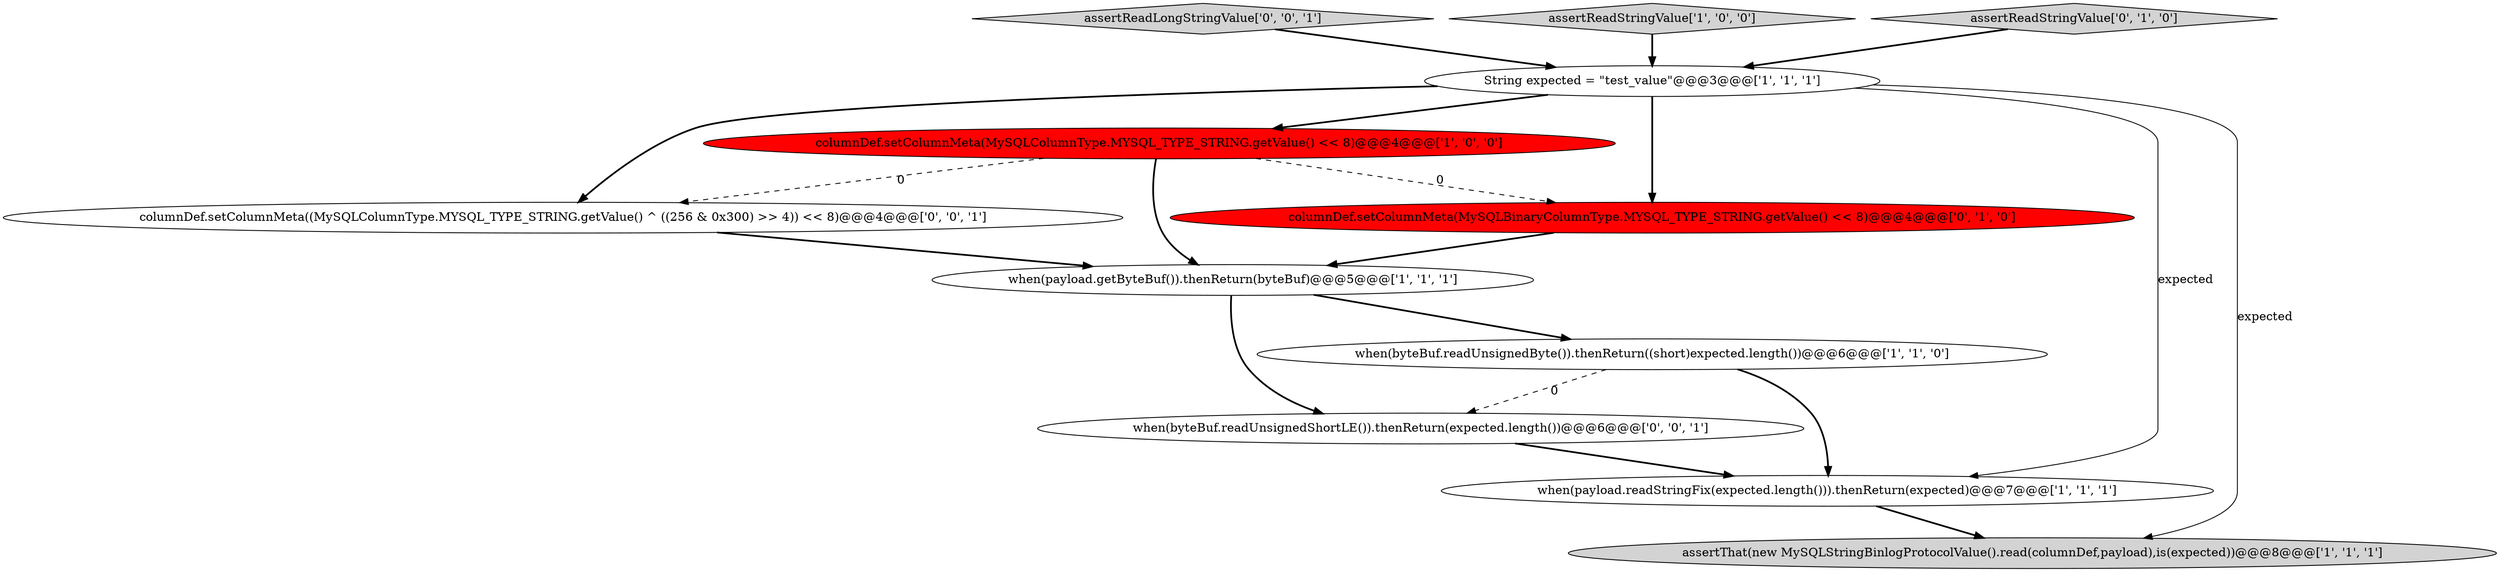 digraph {
1 [style = filled, label = "when(payload.readStringFix(expected.length())).thenReturn(expected)@@@7@@@['1', '1', '1']", fillcolor = white, shape = ellipse image = "AAA0AAABBB1BBB"];
5 [style = filled, label = "when(byteBuf.readUnsignedByte()).thenReturn((short)expected.length())@@@6@@@['1', '1', '0']", fillcolor = white, shape = ellipse image = "AAA0AAABBB1BBB"];
7 [style = filled, label = "columnDef.setColumnMeta(MySQLBinaryColumnType.MYSQL_TYPE_STRING.getValue() << 8)@@@4@@@['0', '1', '0']", fillcolor = red, shape = ellipse image = "AAA1AAABBB2BBB"];
11 [style = filled, label = "when(byteBuf.readUnsignedShortLE()).thenReturn(expected.length())@@@6@@@['0', '0', '1']", fillcolor = white, shape = ellipse image = "AAA0AAABBB3BBB"];
0 [style = filled, label = "when(payload.getByteBuf()).thenReturn(byteBuf)@@@5@@@['1', '1', '1']", fillcolor = white, shape = ellipse image = "AAA0AAABBB1BBB"];
3 [style = filled, label = "columnDef.setColumnMeta(MySQLColumnType.MYSQL_TYPE_STRING.getValue() << 8)@@@4@@@['1', '0', '0']", fillcolor = red, shape = ellipse image = "AAA1AAABBB1BBB"];
4 [style = filled, label = "assertThat(new MySQLStringBinlogProtocolValue().read(columnDef,payload),is(expected))@@@8@@@['1', '1', '1']", fillcolor = lightgray, shape = ellipse image = "AAA0AAABBB1BBB"];
10 [style = filled, label = "assertReadLongStringValue['0', '0', '1']", fillcolor = lightgray, shape = diamond image = "AAA0AAABBB3BBB"];
9 [style = filled, label = "columnDef.setColumnMeta((MySQLColumnType.MYSQL_TYPE_STRING.getValue() ^ ((256 & 0x300) >> 4)) << 8)@@@4@@@['0', '0', '1']", fillcolor = white, shape = ellipse image = "AAA0AAABBB3BBB"];
2 [style = filled, label = "assertReadStringValue['1', '0', '0']", fillcolor = lightgray, shape = diamond image = "AAA0AAABBB1BBB"];
8 [style = filled, label = "assertReadStringValue['0', '1', '0']", fillcolor = lightgray, shape = diamond image = "AAA0AAABBB2BBB"];
6 [style = filled, label = "String expected = \"test_value\"@@@3@@@['1', '1', '1']", fillcolor = white, shape = ellipse image = "AAA0AAABBB1BBB"];
6->4 [style = solid, label="expected"];
6->3 [style = bold, label=""];
5->1 [style = bold, label=""];
0->11 [style = bold, label=""];
1->4 [style = bold, label=""];
6->1 [style = solid, label="expected"];
7->0 [style = bold, label=""];
8->6 [style = bold, label=""];
6->9 [style = bold, label=""];
6->7 [style = bold, label=""];
9->0 [style = bold, label=""];
3->9 [style = dashed, label="0"];
5->11 [style = dashed, label="0"];
11->1 [style = bold, label=""];
3->7 [style = dashed, label="0"];
2->6 [style = bold, label=""];
10->6 [style = bold, label=""];
3->0 [style = bold, label=""];
0->5 [style = bold, label=""];
}
